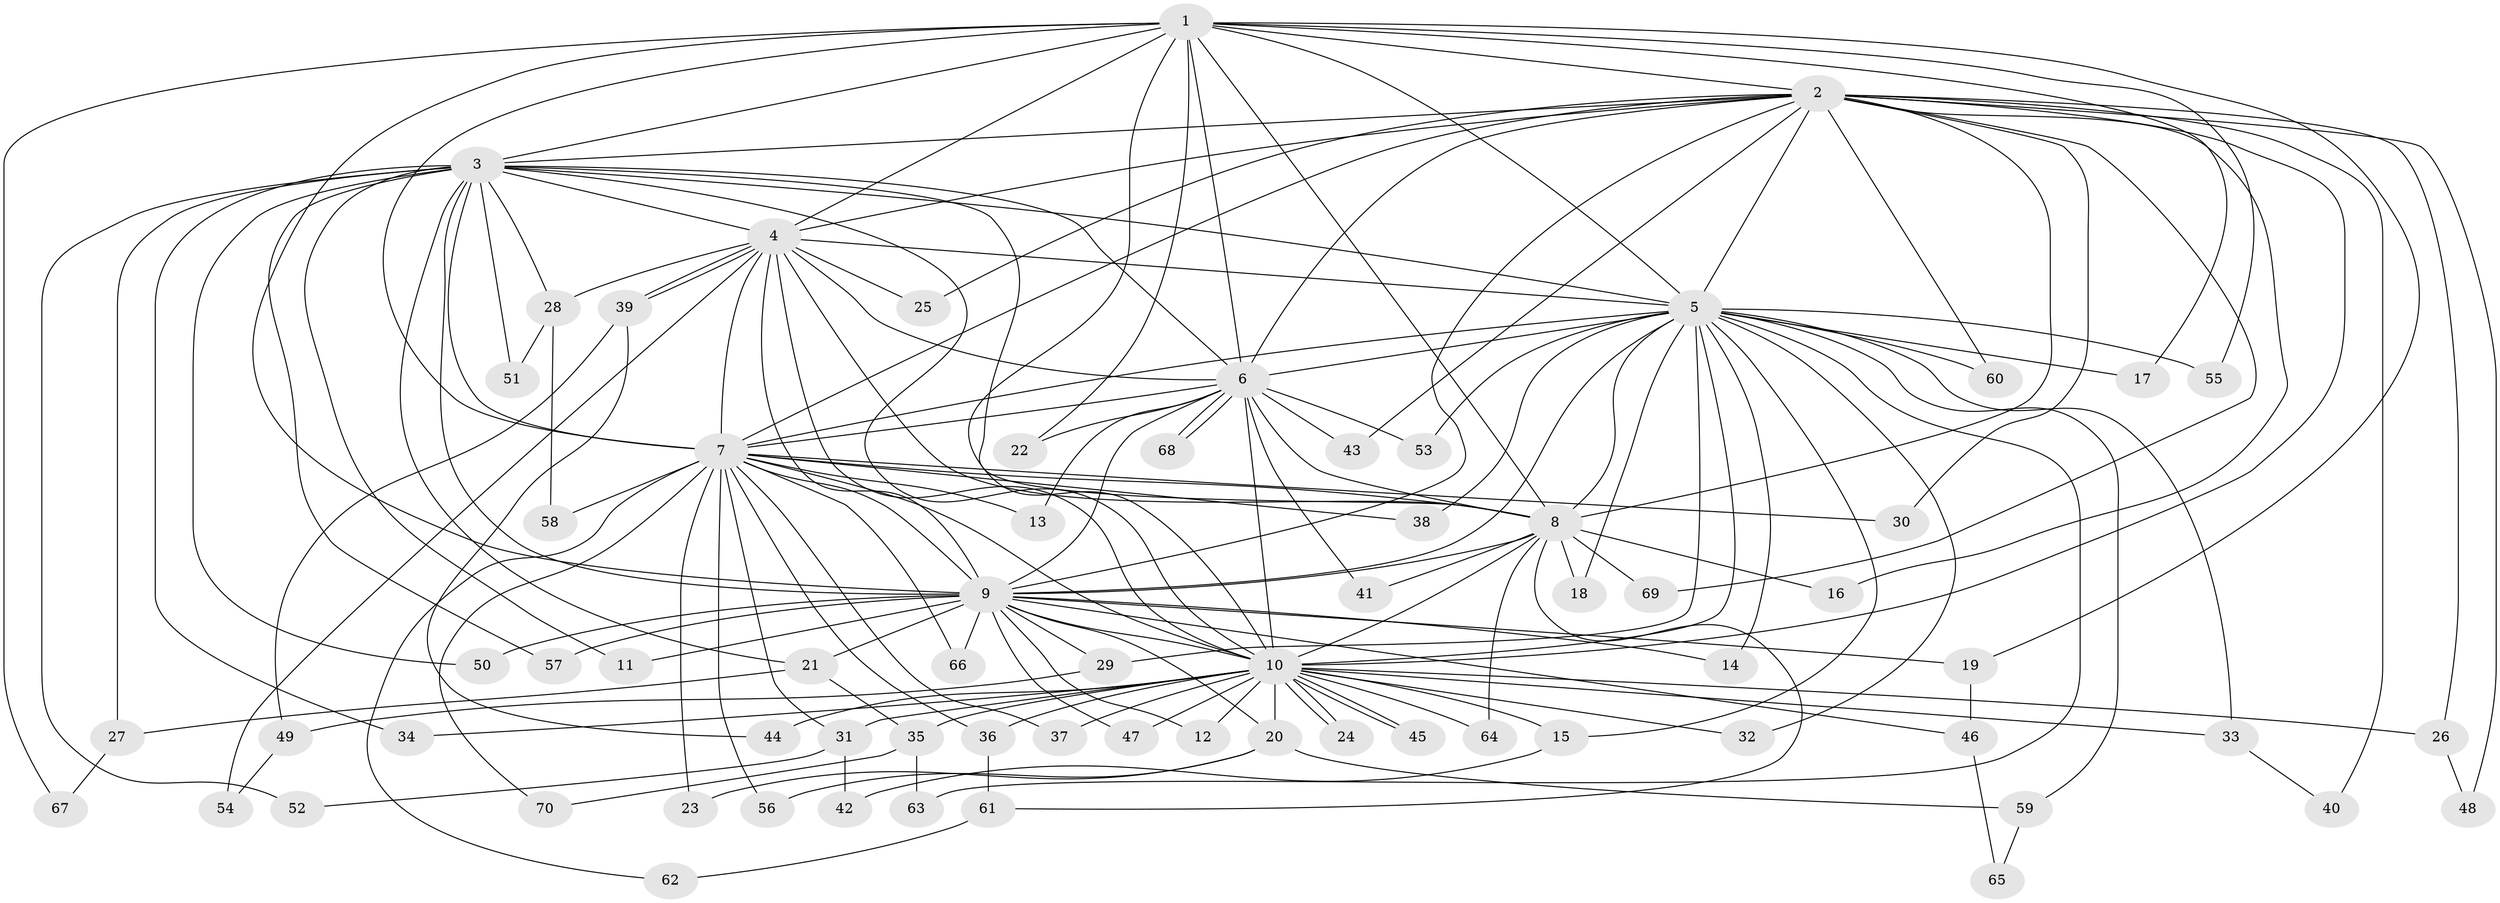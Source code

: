 // coarse degree distribution, {7: 0.047619047619047616, 14: 0.047619047619047616, 15: 0.047619047619047616, 6: 0.047619047619047616, 2: 0.47619047619047616, 1: 0.19047619047619047, 4: 0.047619047619047616, 3: 0.09523809523809523}
// Generated by graph-tools (version 1.1) at 2025/17/03/04/25 18:17:39]
// undirected, 70 vertices, 165 edges
graph export_dot {
graph [start="1"]
  node [color=gray90,style=filled];
  1;
  2;
  3;
  4;
  5;
  6;
  7;
  8;
  9;
  10;
  11;
  12;
  13;
  14;
  15;
  16;
  17;
  18;
  19;
  20;
  21;
  22;
  23;
  24;
  25;
  26;
  27;
  28;
  29;
  30;
  31;
  32;
  33;
  34;
  35;
  36;
  37;
  38;
  39;
  40;
  41;
  42;
  43;
  44;
  45;
  46;
  47;
  48;
  49;
  50;
  51;
  52;
  53;
  54;
  55;
  56;
  57;
  58;
  59;
  60;
  61;
  62;
  63;
  64;
  65;
  66;
  67;
  68;
  69;
  70;
  1 -- 2;
  1 -- 3;
  1 -- 4;
  1 -- 5;
  1 -- 6;
  1 -- 7;
  1 -- 8;
  1 -- 9;
  1 -- 10;
  1 -- 17;
  1 -- 19;
  1 -- 22;
  1 -- 55;
  1 -- 67;
  2 -- 3;
  2 -- 4;
  2 -- 5;
  2 -- 6;
  2 -- 7;
  2 -- 8;
  2 -- 9;
  2 -- 10;
  2 -- 16;
  2 -- 25;
  2 -- 26;
  2 -- 30;
  2 -- 40;
  2 -- 43;
  2 -- 48;
  2 -- 60;
  2 -- 69;
  3 -- 4;
  3 -- 5;
  3 -- 6;
  3 -- 7;
  3 -- 8;
  3 -- 9;
  3 -- 10;
  3 -- 11;
  3 -- 21;
  3 -- 27;
  3 -- 28;
  3 -- 34;
  3 -- 50;
  3 -- 51;
  3 -- 52;
  3 -- 57;
  4 -- 5;
  4 -- 6;
  4 -- 7;
  4 -- 8;
  4 -- 9;
  4 -- 10;
  4 -- 25;
  4 -- 28;
  4 -- 39;
  4 -- 39;
  4 -- 54;
  5 -- 6;
  5 -- 7;
  5 -- 8;
  5 -- 9;
  5 -- 10;
  5 -- 14;
  5 -- 15;
  5 -- 17;
  5 -- 18;
  5 -- 29;
  5 -- 32;
  5 -- 33;
  5 -- 38;
  5 -- 53;
  5 -- 55;
  5 -- 59;
  5 -- 60;
  5 -- 63;
  6 -- 7;
  6 -- 8;
  6 -- 9;
  6 -- 10;
  6 -- 13;
  6 -- 22;
  6 -- 41;
  6 -- 43;
  6 -- 53;
  6 -- 68;
  6 -- 68;
  7 -- 8;
  7 -- 9;
  7 -- 10;
  7 -- 13;
  7 -- 23;
  7 -- 30;
  7 -- 31;
  7 -- 36;
  7 -- 37;
  7 -- 38;
  7 -- 56;
  7 -- 58;
  7 -- 62;
  7 -- 66;
  7 -- 70;
  8 -- 9;
  8 -- 10;
  8 -- 16;
  8 -- 18;
  8 -- 41;
  8 -- 61;
  8 -- 64;
  8 -- 69;
  9 -- 10;
  9 -- 11;
  9 -- 12;
  9 -- 14;
  9 -- 19;
  9 -- 20;
  9 -- 21;
  9 -- 29;
  9 -- 46;
  9 -- 47;
  9 -- 50;
  9 -- 57;
  9 -- 66;
  10 -- 12;
  10 -- 15;
  10 -- 20;
  10 -- 24;
  10 -- 24;
  10 -- 26;
  10 -- 31;
  10 -- 32;
  10 -- 33;
  10 -- 34;
  10 -- 35;
  10 -- 36;
  10 -- 37;
  10 -- 44;
  10 -- 45;
  10 -- 45;
  10 -- 47;
  10 -- 64;
  15 -- 42;
  19 -- 46;
  20 -- 23;
  20 -- 56;
  20 -- 59;
  21 -- 27;
  21 -- 35;
  26 -- 48;
  27 -- 67;
  28 -- 51;
  28 -- 58;
  29 -- 49;
  31 -- 42;
  31 -- 52;
  33 -- 40;
  35 -- 63;
  35 -- 70;
  36 -- 61;
  39 -- 44;
  39 -- 49;
  46 -- 65;
  49 -- 54;
  59 -- 65;
  61 -- 62;
}
